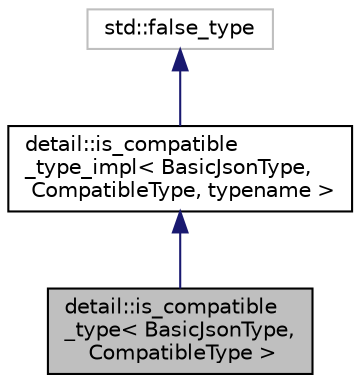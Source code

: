 digraph "detail::is_compatible_type&lt; BasicJsonType, CompatibleType &gt;"
{
 // LATEX_PDF_SIZE
  edge [fontname="Helvetica",fontsize="10",labelfontname="Helvetica",labelfontsize="10"];
  node [fontname="Helvetica",fontsize="10",shape=record];
  Node1 [label="detail::is_compatible\l_type\< BasicJsonType,\l CompatibleType \>",height=0.2,width=0.4,color="black", fillcolor="grey75", style="filled", fontcolor="black",tooltip=" "];
  Node2 -> Node1 [dir="back",color="midnightblue",fontsize="10",style="solid"];
  Node2 [label="detail::is_compatible\l_type_impl\< BasicJsonType,\l CompatibleType, typename \>",height=0.2,width=0.4,color="black", fillcolor="white", style="filled",URL="$structdetail_1_1is__compatible__type__impl.html",tooltip=" "];
  Node3 -> Node2 [dir="back",color="midnightblue",fontsize="10",style="solid"];
  Node3 [label="std::false_type",height=0.2,width=0.4,color="grey75", fillcolor="white", style="filled",tooltip=" "];
}
